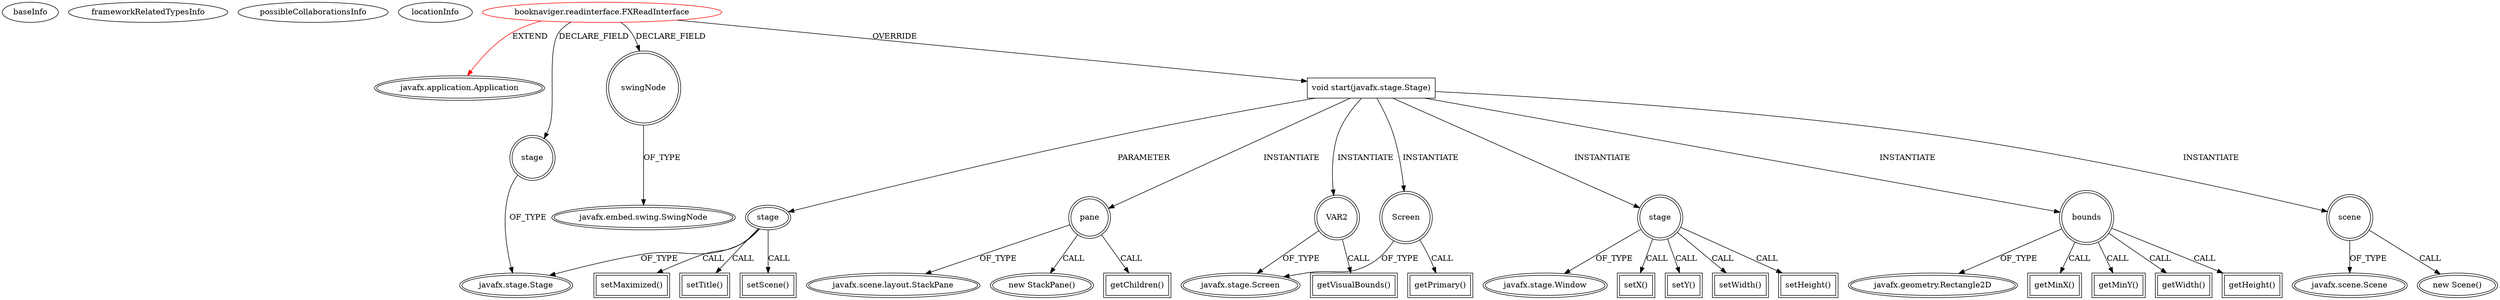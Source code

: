 digraph {
baseInfo[graphId=550,category="extension_graph",isAnonymous=false,possibleRelation=false]
frameworkRelatedTypesInfo[0="javafx.application.Application"]
possibleCollaborationsInfo[]
locationInfo[projectName="Inervo-BookNaviger",filePath="/Inervo-BookNaviger/BookNaviger-master/src/booknaviger/readinterface/FXReadInterface.java",contextSignature="FXReadInterface",graphId="550"]
0[label="booknaviger.readinterface.FXReadInterface",vertexType="ROOT_CLIENT_CLASS_DECLARATION",isFrameworkType=false,color=red]
1[label="javafx.application.Application",vertexType="FRAMEWORK_CLASS_TYPE",isFrameworkType=true,peripheries=2]
2[label="stage",vertexType="FIELD_DECLARATION",isFrameworkType=true,peripheries=2,shape=circle]
3[label="javafx.stage.Stage",vertexType="FRAMEWORK_CLASS_TYPE",isFrameworkType=true,peripheries=2]
4[label="swingNode",vertexType="FIELD_DECLARATION",isFrameworkType=true,peripheries=2,shape=circle]
5[label="javafx.embed.swing.SwingNode",vertexType="FRAMEWORK_CLASS_TYPE",isFrameworkType=true,peripheries=2]
6[label="void start(javafx.stage.Stage)",vertexType="OVERRIDING_METHOD_DECLARATION",isFrameworkType=false,shape=box]
7[label="stage",vertexType="PARAMETER_DECLARATION",isFrameworkType=true,peripheries=2]
10[label="pane",vertexType="VARIABLE_EXPRESION",isFrameworkType=true,peripheries=2,shape=circle]
11[label="javafx.scene.layout.StackPane",vertexType="FRAMEWORK_CLASS_TYPE",isFrameworkType=true,peripheries=2]
9[label="new StackPane()",vertexType="CONSTRUCTOR_CALL",isFrameworkType=true,peripheries=2]
13[label="getChildren()",vertexType="INSIDE_CALL",isFrameworkType=true,peripheries=2,shape=box]
14[label="VAR2",vertexType="VARIABLE_EXPRESION",isFrameworkType=true,peripheries=2,shape=circle]
16[label="javafx.stage.Screen",vertexType="FRAMEWORK_CLASS_TYPE",isFrameworkType=true,peripheries=2]
15[label="getVisualBounds()",vertexType="INSIDE_CALL",isFrameworkType=true,peripheries=2,shape=box]
17[label="Screen",vertexType="VARIABLE_EXPRESION",isFrameworkType=true,peripheries=2,shape=circle]
18[label="getPrimary()",vertexType="INSIDE_CALL",isFrameworkType=true,peripheries=2,shape=box]
20[label="stage",vertexType="VARIABLE_EXPRESION",isFrameworkType=true,peripheries=2,shape=circle]
22[label="javafx.stage.Window",vertexType="FRAMEWORK_CLASS_TYPE",isFrameworkType=true,peripheries=2]
21[label="setX()",vertexType="INSIDE_CALL",isFrameworkType=true,peripheries=2,shape=box]
23[label="bounds",vertexType="VARIABLE_EXPRESION",isFrameworkType=true,peripheries=2,shape=circle]
25[label="javafx.geometry.Rectangle2D",vertexType="FRAMEWORK_CLASS_TYPE",isFrameworkType=true,peripheries=2]
24[label="getMinX()",vertexType="INSIDE_CALL",isFrameworkType=true,peripheries=2,shape=box]
27[label="setY()",vertexType="INSIDE_CALL",isFrameworkType=true,peripheries=2,shape=box]
29[label="getMinY()",vertexType="INSIDE_CALL",isFrameworkType=true,peripheries=2,shape=box]
31[label="setWidth()",vertexType="INSIDE_CALL",isFrameworkType=true,peripheries=2,shape=box]
33[label="getWidth()",vertexType="INSIDE_CALL",isFrameworkType=true,peripheries=2,shape=box]
35[label="setHeight()",vertexType="INSIDE_CALL",isFrameworkType=true,peripheries=2,shape=box]
37[label="getHeight()",vertexType="INSIDE_CALL",isFrameworkType=true,peripheries=2,shape=box]
39[label="setMaximized()",vertexType="INSIDE_CALL",isFrameworkType=true,peripheries=2,shape=box]
41[label="scene",vertexType="VARIABLE_EXPRESION",isFrameworkType=true,peripheries=2,shape=circle]
42[label="javafx.scene.Scene",vertexType="FRAMEWORK_CLASS_TYPE",isFrameworkType=true,peripheries=2]
40[label="new Scene()",vertexType="CONSTRUCTOR_CALL",isFrameworkType=true,peripheries=2]
44[label="setTitle()",vertexType="INSIDE_CALL",isFrameworkType=true,peripheries=2,shape=box]
46[label="setScene()",vertexType="INSIDE_CALL",isFrameworkType=true,peripheries=2,shape=box]
0->1[label="EXTEND",color=red]
0->2[label="DECLARE_FIELD"]
2->3[label="OF_TYPE"]
0->4[label="DECLARE_FIELD"]
4->5[label="OF_TYPE"]
0->6[label="OVERRIDE"]
7->3[label="OF_TYPE"]
6->7[label="PARAMETER"]
6->10[label="INSTANTIATE"]
10->11[label="OF_TYPE"]
10->9[label="CALL"]
10->13[label="CALL"]
6->14[label="INSTANTIATE"]
14->16[label="OF_TYPE"]
14->15[label="CALL"]
6->17[label="INSTANTIATE"]
17->16[label="OF_TYPE"]
17->18[label="CALL"]
6->20[label="INSTANTIATE"]
20->22[label="OF_TYPE"]
20->21[label="CALL"]
6->23[label="INSTANTIATE"]
23->25[label="OF_TYPE"]
23->24[label="CALL"]
20->27[label="CALL"]
23->29[label="CALL"]
20->31[label="CALL"]
23->33[label="CALL"]
20->35[label="CALL"]
23->37[label="CALL"]
7->39[label="CALL"]
6->41[label="INSTANTIATE"]
41->42[label="OF_TYPE"]
41->40[label="CALL"]
7->44[label="CALL"]
7->46[label="CALL"]
}
